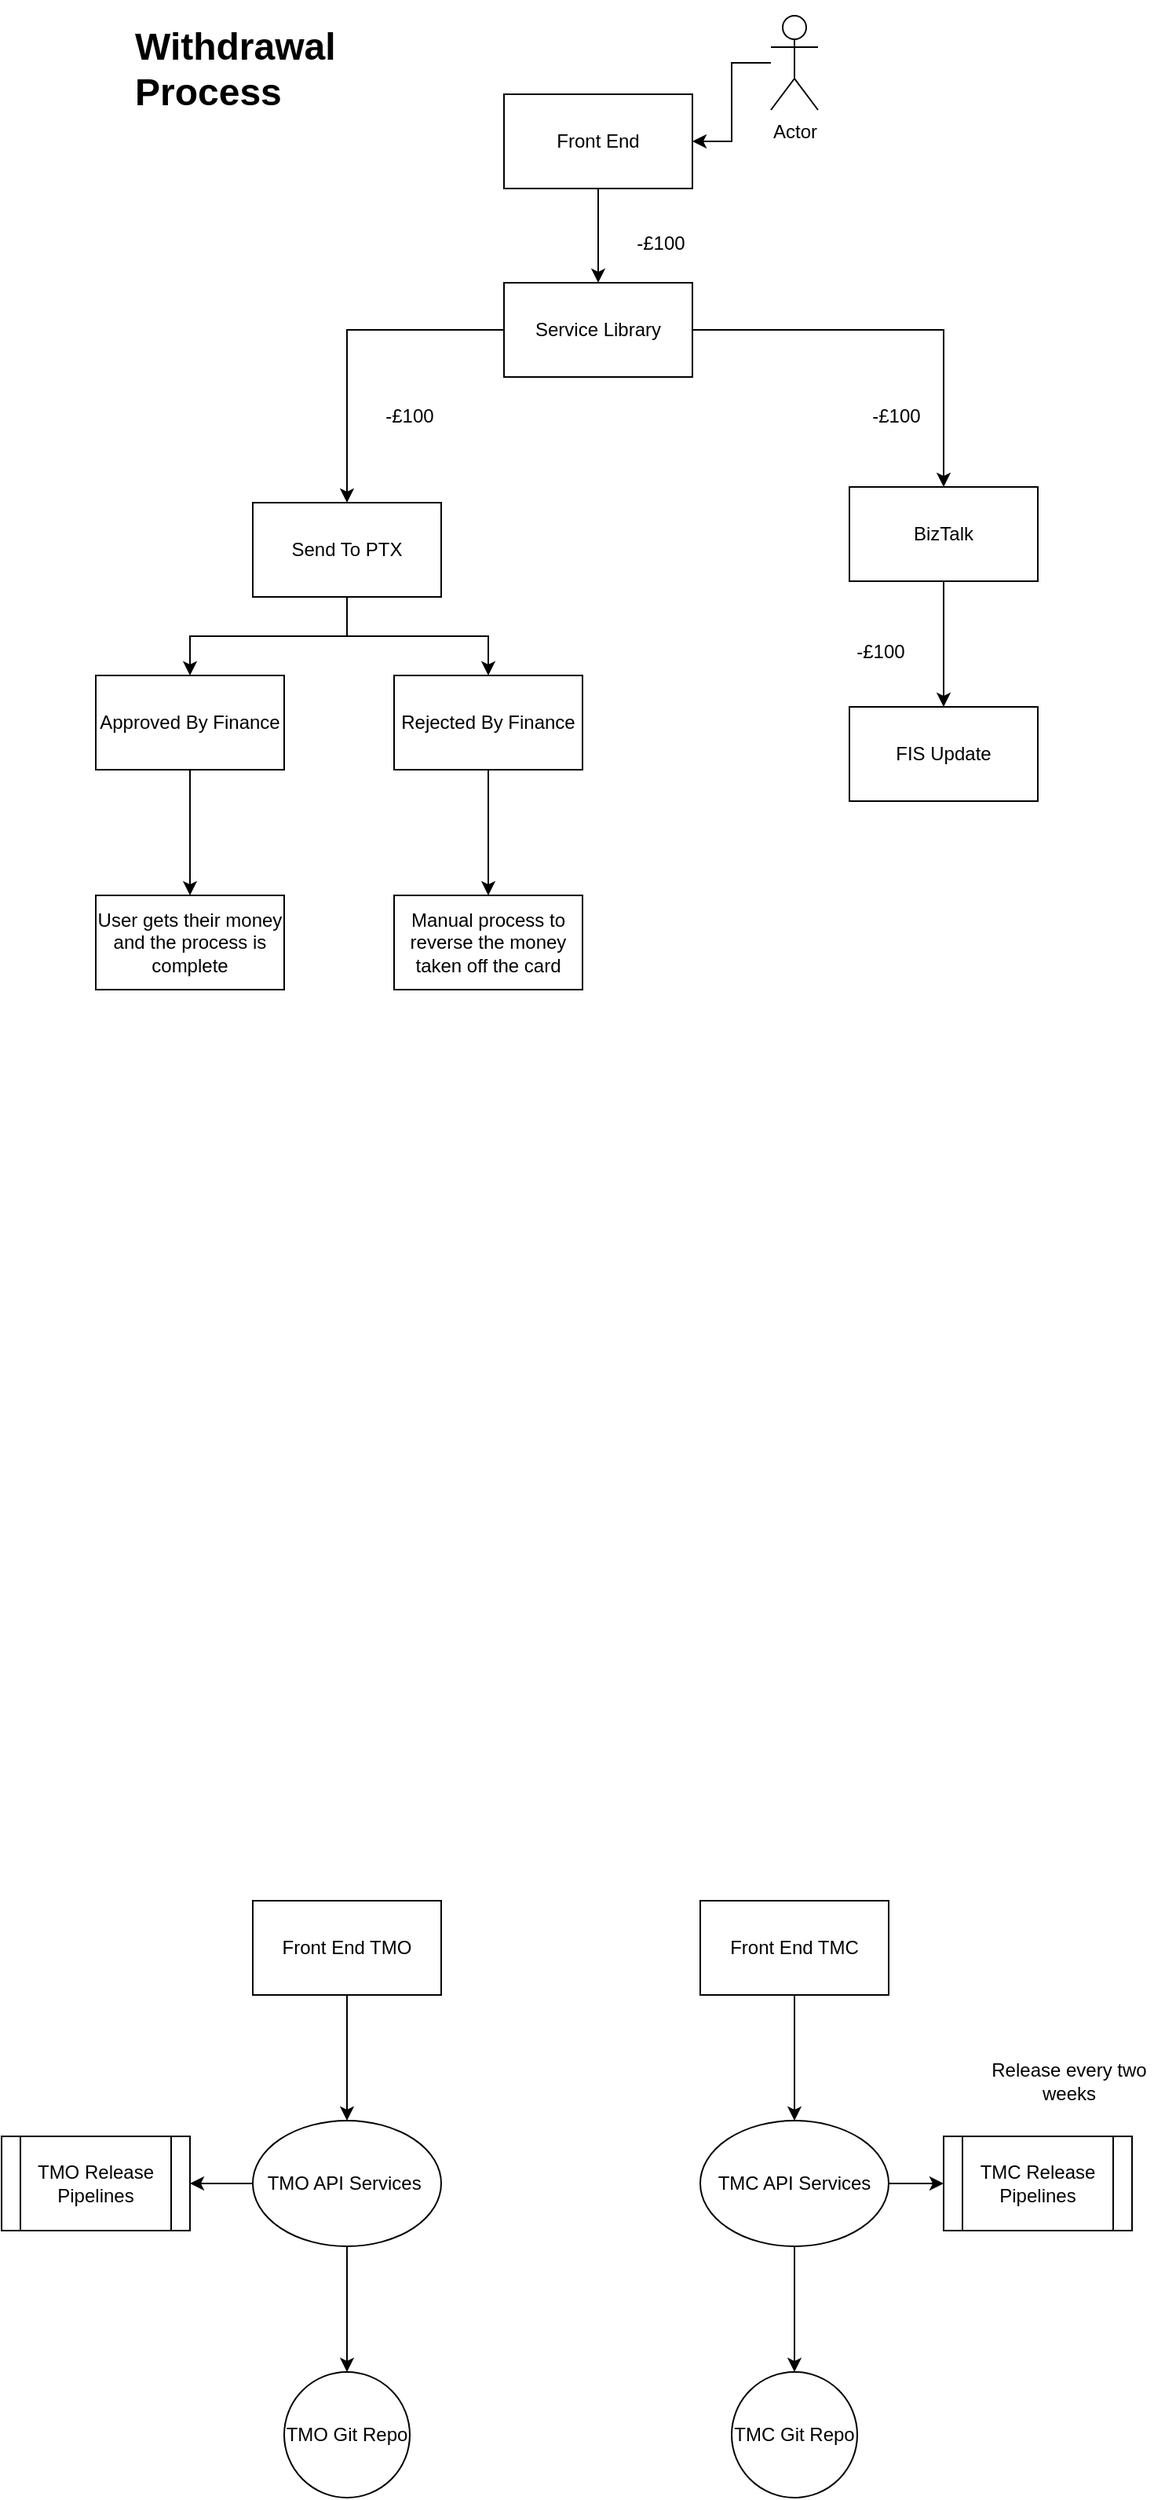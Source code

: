 <mxfile version="21.7.2" type="github">
  <diagram name="Page-1" id="a_P2lWS2gInkUdD_iHsD">
    <mxGraphModel dx="2261" dy="790" grid="1" gridSize="10" guides="1" tooltips="1" connect="1" arrows="1" fold="1" page="1" pageScale="1" pageWidth="827" pageHeight="1169" math="0" shadow="0">
      <root>
        <mxCell id="0" />
        <mxCell id="1" parent="0" />
        <mxCell id="Wq5x8UkP35FSF27K5X08-7" value="" style="edgeStyle=orthogonalEdgeStyle;rounded=0;orthogonalLoop=1;jettySize=auto;html=1;" parent="1" source="Wq5x8UkP35FSF27K5X08-3" target="Wq5x8UkP35FSF27K5X08-4" edge="1">
          <mxGeometry relative="1" as="geometry" />
        </mxCell>
        <mxCell id="Wq5x8UkP35FSF27K5X08-3" value="Front End" style="rounded=0;whiteSpace=wrap;html=1;" parent="1" vertex="1">
          <mxGeometry x="270" y="70" width="120" height="60" as="geometry" />
        </mxCell>
        <mxCell id="Wq5x8UkP35FSF27K5X08-9" value="" style="edgeStyle=orthogonalEdgeStyle;rounded=0;orthogonalLoop=1;jettySize=auto;html=1;" parent="1" source="Wq5x8UkP35FSF27K5X08-4" target="Wq5x8UkP35FSF27K5X08-8" edge="1">
          <mxGeometry relative="1" as="geometry" />
        </mxCell>
        <mxCell id="Wq5x8UkP35FSF27K5X08-11" value="" style="edgeStyle=orthogonalEdgeStyle;rounded=0;orthogonalLoop=1;jettySize=auto;html=1;" parent="1" source="Wq5x8UkP35FSF27K5X08-4" target="Wq5x8UkP35FSF27K5X08-10" edge="1">
          <mxGeometry relative="1" as="geometry" />
        </mxCell>
        <mxCell id="Wq5x8UkP35FSF27K5X08-4" value="Service Library" style="rounded=0;whiteSpace=wrap;html=1;" parent="1" vertex="1">
          <mxGeometry x="270" y="190" width="120" height="60" as="geometry" />
        </mxCell>
        <mxCell id="Wq5x8UkP35FSF27K5X08-6" value="" style="edgeStyle=orthogonalEdgeStyle;rounded=0;orthogonalLoop=1;jettySize=auto;html=1;" parent="1" source="Wq5x8UkP35FSF27K5X08-5" target="Wq5x8UkP35FSF27K5X08-3" edge="1">
          <mxGeometry relative="1" as="geometry" />
        </mxCell>
        <mxCell id="Wq5x8UkP35FSF27K5X08-5" value="Actor" style="shape=umlActor;verticalLabelPosition=bottom;verticalAlign=top;html=1;outlineConnect=0;" parent="1" vertex="1">
          <mxGeometry x="440" y="20" width="30" height="60" as="geometry" />
        </mxCell>
        <mxCell id="Wq5x8UkP35FSF27K5X08-13" value="" style="edgeStyle=orthogonalEdgeStyle;rounded=0;orthogonalLoop=1;jettySize=auto;html=1;" parent="1" source="Wq5x8UkP35FSF27K5X08-8" target="Wq5x8UkP35FSF27K5X08-12" edge="1">
          <mxGeometry relative="1" as="geometry" />
        </mxCell>
        <mxCell id="Wq5x8UkP35FSF27K5X08-15" value="" style="edgeStyle=orthogonalEdgeStyle;rounded=0;orthogonalLoop=1;jettySize=auto;html=1;" parent="1" source="Wq5x8UkP35FSF27K5X08-8" target="Wq5x8UkP35FSF27K5X08-14" edge="1">
          <mxGeometry relative="1" as="geometry" />
        </mxCell>
        <mxCell id="Wq5x8UkP35FSF27K5X08-8" value="Send To PTX" style="whiteSpace=wrap;html=1;rounded=0;" parent="1" vertex="1">
          <mxGeometry x="110" y="330" width="120" height="60" as="geometry" />
        </mxCell>
        <mxCell id="cASJa9247TysYdl5Nniw-7" value="" style="edgeStyle=orthogonalEdgeStyle;rounded=0;orthogonalLoop=1;jettySize=auto;html=1;" parent="1" source="Wq5x8UkP35FSF27K5X08-10" target="cASJa9247TysYdl5Nniw-6" edge="1">
          <mxGeometry relative="1" as="geometry" />
        </mxCell>
        <mxCell id="Wq5x8UkP35FSF27K5X08-10" value="BizTalk" style="whiteSpace=wrap;html=1;rounded=0;" parent="1" vertex="1">
          <mxGeometry x="490" y="320" width="120" height="60" as="geometry" />
        </mxCell>
        <mxCell id="cASJa9247TysYdl5Nniw-5" value="" style="edgeStyle=orthogonalEdgeStyle;rounded=0;orthogonalLoop=1;jettySize=auto;html=1;" parent="1" source="Wq5x8UkP35FSF27K5X08-12" target="cASJa9247TysYdl5Nniw-4" edge="1">
          <mxGeometry relative="1" as="geometry" />
        </mxCell>
        <mxCell id="Wq5x8UkP35FSF27K5X08-12" value="Approved By Finance" style="whiteSpace=wrap;html=1;rounded=0;" parent="1" vertex="1">
          <mxGeometry x="10" y="440" width="120" height="60" as="geometry" />
        </mxCell>
        <mxCell id="cASJa9247TysYdl5Nniw-3" value="" style="edgeStyle=orthogonalEdgeStyle;rounded=0;orthogonalLoop=1;jettySize=auto;html=1;" parent="1" source="Wq5x8UkP35FSF27K5X08-14" target="cASJa9247TysYdl5Nniw-2" edge="1">
          <mxGeometry relative="1" as="geometry" />
        </mxCell>
        <mxCell id="Wq5x8UkP35FSF27K5X08-14" value="Rejected By Finance&lt;br&gt;" style="whiteSpace=wrap;html=1;rounded=0;" parent="1" vertex="1">
          <mxGeometry x="200" y="440" width="120" height="60" as="geometry" />
        </mxCell>
        <mxCell id="Wq5x8UkP35FSF27K5X08-16" value="-£100" style="text;html=1;strokeColor=none;fillColor=none;align=center;verticalAlign=middle;whiteSpace=wrap;rounded=0;" parent="1" vertex="1">
          <mxGeometry x="340" y="150" width="60" height="30" as="geometry" />
        </mxCell>
        <mxCell id="Wq5x8UkP35FSF27K5X08-17" value="-£100" style="text;html=1;strokeColor=none;fillColor=none;align=center;verticalAlign=middle;whiteSpace=wrap;rounded=0;" parent="1" vertex="1">
          <mxGeometry x="180" y="260" width="60" height="30" as="geometry" />
        </mxCell>
        <mxCell id="Wq5x8UkP35FSF27K5X08-18" value="-£100" style="text;html=1;strokeColor=none;fillColor=none;align=center;verticalAlign=middle;whiteSpace=wrap;rounded=0;" parent="1" vertex="1">
          <mxGeometry x="490" y="260" width="60" height="30" as="geometry" />
        </mxCell>
        <mxCell id="Wq5x8UkP35FSF27K5X08-19" value="&lt;h1&gt;Withdrawal Process&lt;/h1&gt;" style="text;html=1;strokeColor=none;fillColor=none;spacing=5;spacingTop=-20;whiteSpace=wrap;overflow=hidden;rounded=0;" parent="1" vertex="1">
          <mxGeometry x="30" y="20" width="190" height="60" as="geometry" />
        </mxCell>
        <mxCell id="cASJa9247TysYdl5Nniw-2" value="Manual process to reverse the money taken off the card" style="rounded=0;whiteSpace=wrap;html=1;" parent="1" vertex="1">
          <mxGeometry x="200" y="580" width="120" height="60" as="geometry" />
        </mxCell>
        <mxCell id="cASJa9247TysYdl5Nniw-4" value="User gets their money and the process is complete" style="whiteSpace=wrap;html=1;rounded=0;" parent="1" vertex="1">
          <mxGeometry x="10" y="580" width="120" height="60" as="geometry" />
        </mxCell>
        <mxCell id="cASJa9247TysYdl5Nniw-6" value="FIS Update" style="whiteSpace=wrap;html=1;rounded=0;" parent="1" vertex="1">
          <mxGeometry x="490" y="460" width="120" height="60" as="geometry" />
        </mxCell>
        <mxCell id="cASJa9247TysYdl5Nniw-8" value="-£100" style="text;html=1;strokeColor=none;fillColor=none;align=center;verticalAlign=middle;whiteSpace=wrap;rounded=0;" parent="1" vertex="1">
          <mxGeometry x="480" y="410" width="60" height="30" as="geometry" />
        </mxCell>
        <mxCell id="8iJPKLHa7CiwyK9e4F-S-10" value="" style="edgeStyle=orthogonalEdgeStyle;rounded=0;orthogonalLoop=1;jettySize=auto;html=1;" edge="1" parent="1" source="8iJPKLHa7CiwyK9e4F-S-1" target="8iJPKLHa7CiwyK9e4F-S-9">
          <mxGeometry relative="1" as="geometry" />
        </mxCell>
        <mxCell id="8iJPKLHa7CiwyK9e4F-S-14" value="" style="edgeStyle=orthogonalEdgeStyle;rounded=0;orthogonalLoop=1;jettySize=auto;html=1;" edge="1" parent="1" source="8iJPKLHa7CiwyK9e4F-S-1" target="8iJPKLHa7CiwyK9e4F-S-13">
          <mxGeometry relative="1" as="geometry" />
        </mxCell>
        <mxCell id="8iJPKLHa7CiwyK9e4F-S-1" value="TMO API Services&amp;nbsp;" style="ellipse;whiteSpace=wrap;html=1;" vertex="1" parent="1">
          <mxGeometry x="110" y="1360" width="120" height="80" as="geometry" />
        </mxCell>
        <mxCell id="8iJPKLHa7CiwyK9e4F-S-8" value="" style="edgeStyle=orthogonalEdgeStyle;rounded=0;orthogonalLoop=1;jettySize=auto;html=1;" edge="1" parent="1" source="8iJPKLHa7CiwyK9e4F-S-2" target="8iJPKLHa7CiwyK9e4F-S-7">
          <mxGeometry relative="1" as="geometry" />
        </mxCell>
        <mxCell id="8iJPKLHa7CiwyK9e4F-S-16" value="" style="edgeStyle=orthogonalEdgeStyle;rounded=0;orthogonalLoop=1;jettySize=auto;html=1;" edge="1" parent="1" source="8iJPKLHa7CiwyK9e4F-S-2" target="8iJPKLHa7CiwyK9e4F-S-15">
          <mxGeometry relative="1" as="geometry" />
        </mxCell>
        <mxCell id="8iJPKLHa7CiwyK9e4F-S-2" value="TMC API Services" style="ellipse;whiteSpace=wrap;html=1;" vertex="1" parent="1">
          <mxGeometry x="395" y="1360" width="120" height="80" as="geometry" />
        </mxCell>
        <mxCell id="8iJPKLHa7CiwyK9e4F-S-5" value="" style="edgeStyle=orthogonalEdgeStyle;rounded=0;orthogonalLoop=1;jettySize=auto;html=1;" edge="1" parent="1" source="8iJPKLHa7CiwyK9e4F-S-3" target="8iJPKLHa7CiwyK9e4F-S-1">
          <mxGeometry relative="1" as="geometry" />
        </mxCell>
        <mxCell id="8iJPKLHa7CiwyK9e4F-S-3" value="Front End TMO" style="rounded=0;whiteSpace=wrap;html=1;" vertex="1" parent="1">
          <mxGeometry x="110" y="1220" width="120" height="60" as="geometry" />
        </mxCell>
        <mxCell id="8iJPKLHa7CiwyK9e4F-S-6" value="" style="edgeStyle=orthogonalEdgeStyle;rounded=0;orthogonalLoop=1;jettySize=auto;html=1;" edge="1" parent="1" source="8iJPKLHa7CiwyK9e4F-S-4" target="8iJPKLHa7CiwyK9e4F-S-2">
          <mxGeometry relative="1" as="geometry" />
        </mxCell>
        <mxCell id="8iJPKLHa7CiwyK9e4F-S-4" value="Front End TMC" style="rounded=0;whiteSpace=wrap;html=1;" vertex="1" parent="1">
          <mxGeometry x="395" y="1220" width="120" height="60" as="geometry" />
        </mxCell>
        <mxCell id="8iJPKLHa7CiwyK9e4F-S-7" value="TMC Release Pipelines" style="shape=process;whiteSpace=wrap;html=1;backgroundOutline=1;" vertex="1" parent="1">
          <mxGeometry x="550" y="1370" width="120" height="60" as="geometry" />
        </mxCell>
        <mxCell id="8iJPKLHa7CiwyK9e4F-S-9" value="TMO Release Pipelines" style="shape=process;whiteSpace=wrap;html=1;backgroundOutline=1;" vertex="1" parent="1">
          <mxGeometry x="-50" y="1370" width="120" height="60" as="geometry" />
        </mxCell>
        <mxCell id="8iJPKLHa7CiwyK9e4F-S-12" value="Release every two weeks" style="text;html=1;strokeColor=none;fillColor=none;align=center;verticalAlign=middle;whiteSpace=wrap;rounded=0;" vertex="1" parent="1">
          <mxGeometry x="570" y="1320" width="120" height="30" as="geometry" />
        </mxCell>
        <mxCell id="8iJPKLHa7CiwyK9e4F-S-13" value="TMO Git Repo" style="ellipse;whiteSpace=wrap;html=1;aspect=fixed;" vertex="1" parent="1">
          <mxGeometry x="130" y="1520" width="80" height="80" as="geometry" />
        </mxCell>
        <mxCell id="8iJPKLHa7CiwyK9e4F-S-15" value="TMC Git Repo" style="ellipse;whiteSpace=wrap;html=1;aspect=fixed;" vertex="1" parent="1">
          <mxGeometry x="415" y="1520" width="80" height="80" as="geometry" />
        </mxCell>
      </root>
    </mxGraphModel>
  </diagram>
</mxfile>
